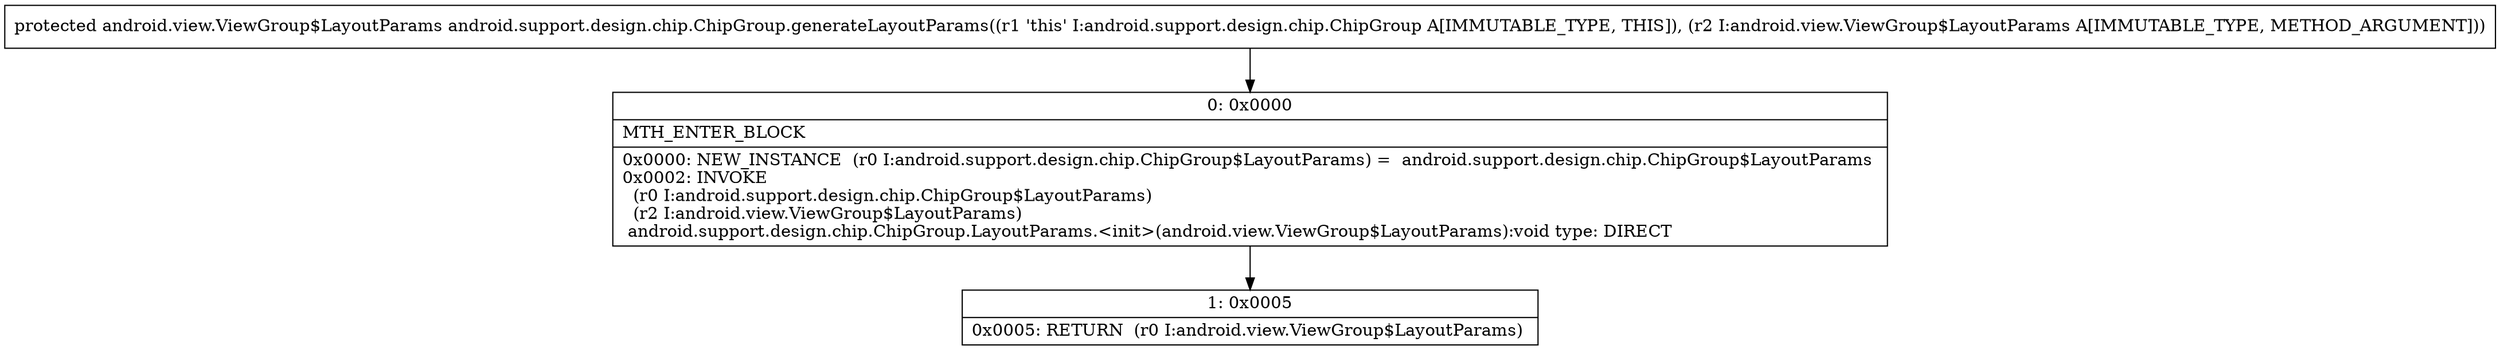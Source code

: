 digraph "CFG forandroid.support.design.chip.ChipGroup.generateLayoutParams(Landroid\/view\/ViewGroup$LayoutParams;)Landroid\/view\/ViewGroup$LayoutParams;" {
Node_0 [shape=record,label="{0\:\ 0x0000|MTH_ENTER_BLOCK\l|0x0000: NEW_INSTANCE  (r0 I:android.support.design.chip.ChipGroup$LayoutParams) =  android.support.design.chip.ChipGroup$LayoutParams \l0x0002: INVOKE  \l  (r0 I:android.support.design.chip.ChipGroup$LayoutParams)\l  (r2 I:android.view.ViewGroup$LayoutParams)\l android.support.design.chip.ChipGroup.LayoutParams.\<init\>(android.view.ViewGroup$LayoutParams):void type: DIRECT \l}"];
Node_1 [shape=record,label="{1\:\ 0x0005|0x0005: RETURN  (r0 I:android.view.ViewGroup$LayoutParams) \l}"];
MethodNode[shape=record,label="{protected android.view.ViewGroup$LayoutParams android.support.design.chip.ChipGroup.generateLayoutParams((r1 'this' I:android.support.design.chip.ChipGroup A[IMMUTABLE_TYPE, THIS]), (r2 I:android.view.ViewGroup$LayoutParams A[IMMUTABLE_TYPE, METHOD_ARGUMENT])) }"];
MethodNode -> Node_0;
Node_0 -> Node_1;
}


